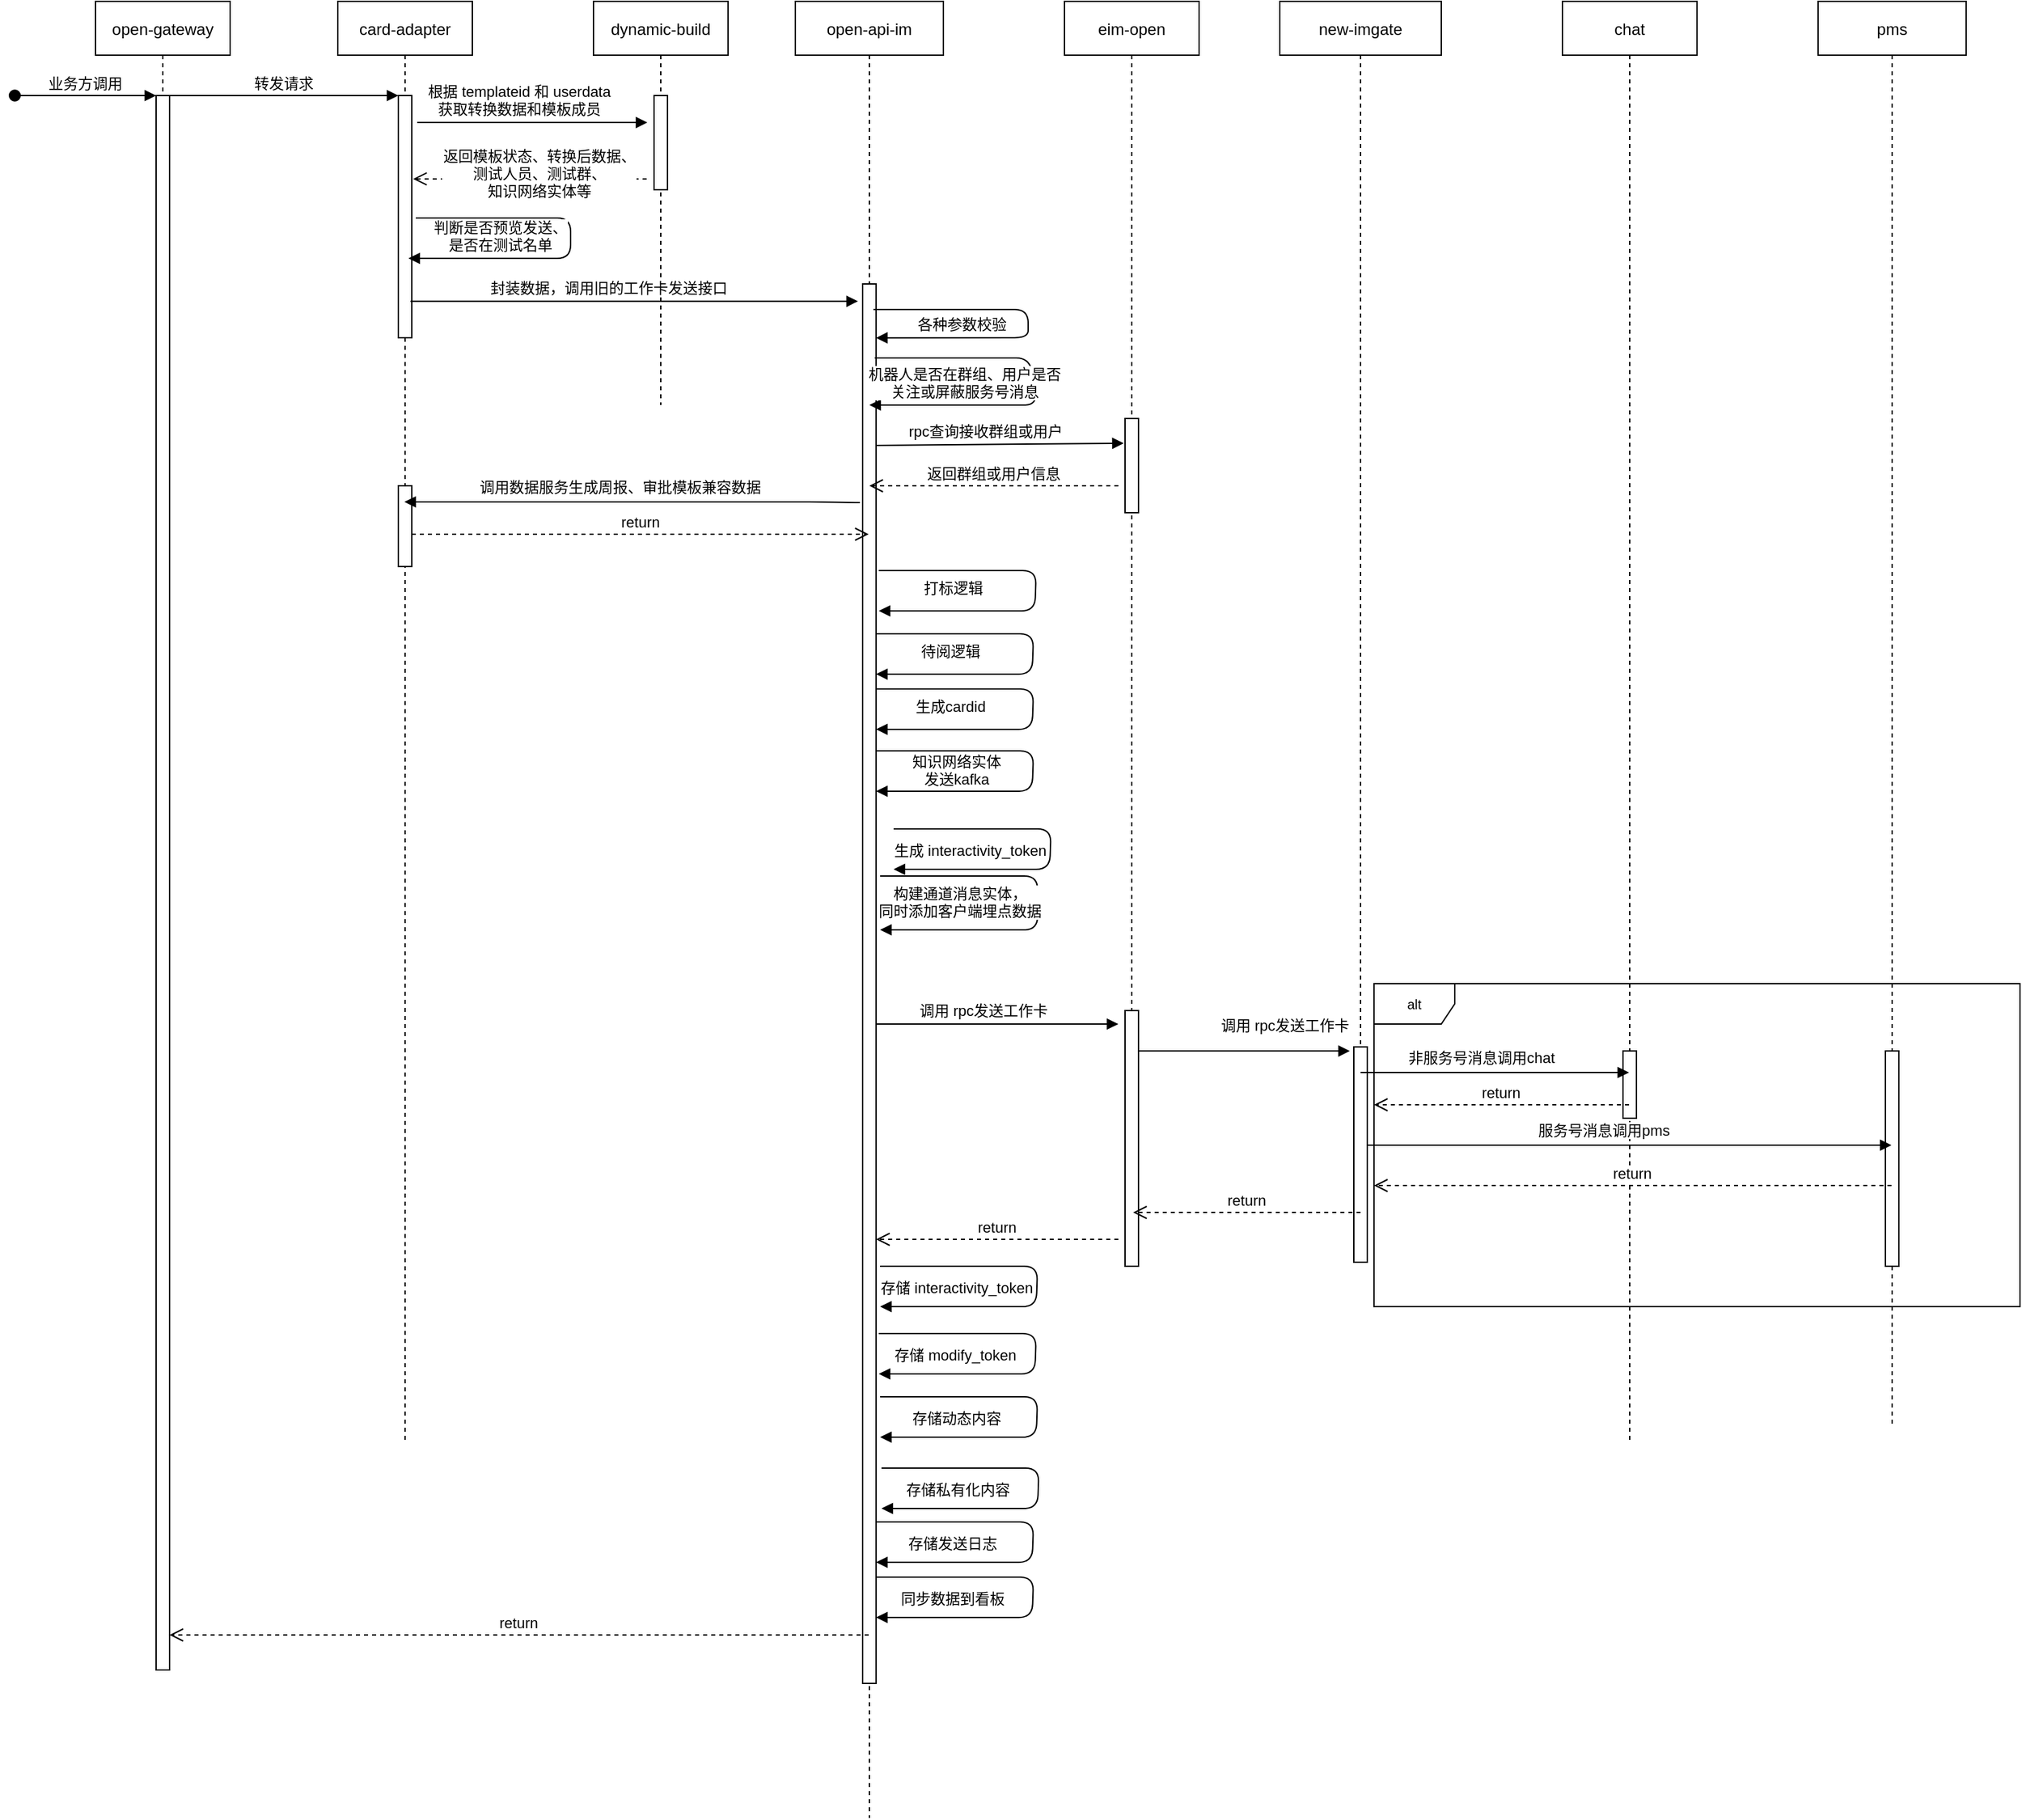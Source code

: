 <mxfile version="21.0.6" type="github"><diagram id="kgpKYQtTHZ0yAKxKKP6v" name="Page-1"><mxGraphModel dx="1674" dy="734" grid="1" gridSize="10" guides="1" tooltips="1" connect="1" arrows="1" fold="1" page="1" pageScale="1" pageWidth="850" pageHeight="1100" math="0" shadow="0"><root><mxCell id="0"/><mxCell id="1" parent="0"/><mxCell id="3nuBFxr9cyL0pnOWT2aG-1" value="open-gateway" style="shape=umlLifeline;perimeter=lifelinePerimeter;container=1;collapsible=0;recursiveResize=0;rounded=0;shadow=0;strokeWidth=1;" parent="1" vertex="1"><mxGeometry x="120" y="80" width="100" height="1240" as="geometry"/></mxCell><mxCell id="3nuBFxr9cyL0pnOWT2aG-2" value="" style="points=[];perimeter=orthogonalPerimeter;rounded=0;shadow=0;strokeWidth=1;" parent="3nuBFxr9cyL0pnOWT2aG-1" vertex="1"><mxGeometry x="45" y="70" width="10" height="1170" as="geometry"/></mxCell><mxCell id="3nuBFxr9cyL0pnOWT2aG-3" value="业务方调用" style="verticalAlign=bottom;startArrow=oval;endArrow=block;startSize=8;shadow=0;strokeWidth=1;" parent="3nuBFxr9cyL0pnOWT2aG-1" target="3nuBFxr9cyL0pnOWT2aG-2" edge="1"><mxGeometry relative="1" as="geometry"><mxPoint x="-60" y="70" as="sourcePoint"/></mxGeometry></mxCell><mxCell id="3nuBFxr9cyL0pnOWT2aG-5" value="card-adapter" style="shape=umlLifeline;perimeter=lifelinePerimeter;container=1;collapsible=0;recursiveResize=0;rounded=0;shadow=0;strokeWidth=1;" parent="1" vertex="1"><mxGeometry x="300" y="80" width="100" height="1070" as="geometry"/></mxCell><mxCell id="3nuBFxr9cyL0pnOWT2aG-6" value="" style="points=[];perimeter=orthogonalPerimeter;rounded=0;shadow=0;strokeWidth=1;" parent="3nuBFxr9cyL0pnOWT2aG-5" vertex="1"><mxGeometry x="45" y="70" width="10" height="180" as="geometry"/></mxCell><mxCell id="_-XLKiYhztIRVs0oLOAJ-56" value="" style="points=[];perimeter=orthogonalPerimeter;rounded=0;shadow=0;strokeWidth=1;" parent="3nuBFxr9cyL0pnOWT2aG-5" vertex="1"><mxGeometry x="45" y="360" width="10" height="60" as="geometry"/></mxCell><mxCell id="3nuBFxr9cyL0pnOWT2aG-8" value="转发请求" style="verticalAlign=bottom;endArrow=block;entryX=0;entryY=0;shadow=0;strokeWidth=1;" parent="1" source="3nuBFxr9cyL0pnOWT2aG-2" target="3nuBFxr9cyL0pnOWT2aG-6" edge="1"><mxGeometry relative="1" as="geometry"><mxPoint x="275" y="160" as="sourcePoint"/></mxGeometry></mxCell><mxCell id="3nuBFxr9cyL0pnOWT2aG-10" value="返回模板状态、转换后数据、&#10;测试人员、测试群、&#10;知识网络实体等" style="verticalAlign=bottom;endArrow=open;dashed=1;endSize=8;shadow=0;strokeWidth=1;entryX=1.1;entryY=0.356;entryDx=0;entryDy=0;entryPerimeter=0;" parent="1" edge="1"><mxGeometry x="-0.084" y="18" relative="1" as="geometry"><mxPoint x="356" y="211.96" as="targetPoint"/><mxPoint x="529.5" y="211.96" as="sourcePoint"/><Array as="points"><mxPoint x="460" y="212"/></Array><mxPoint as="offset"/></mxGeometry></mxCell><mxCell id="_-XLKiYhztIRVs0oLOAJ-1" value="dynamic-build" style="shape=umlLifeline;perimeter=lifelinePerimeter;container=1;collapsible=0;recursiveResize=0;rounded=0;shadow=0;strokeWidth=1;" parent="1" vertex="1"><mxGeometry x="490" y="80" width="100" height="300" as="geometry"/></mxCell><mxCell id="_-XLKiYhztIRVs0oLOAJ-2" value="" style="points=[];perimeter=orthogonalPerimeter;rounded=0;shadow=0;strokeWidth=1;" parent="_-XLKiYhztIRVs0oLOAJ-1" vertex="1"><mxGeometry x="45" y="70" width="10" height="70" as="geometry"/></mxCell><mxCell id="_-XLKiYhztIRVs0oLOAJ-14" value="判断是否预览发送、&#10;是否在测试名单" style="verticalAlign=bottom;endArrow=block;shadow=0;strokeWidth=1;" parent="_-XLKiYhztIRVs0oLOAJ-1" edge="1"><mxGeometry x="0.484" y="-1" relative="1" as="geometry"><mxPoint x="-132" y="161" as="sourcePoint"/><mxPoint x="-137.5" y="191" as="targetPoint"/><Array as="points"><mxPoint x="-17" y="161"/><mxPoint x="-17" y="191"/></Array><mxPoint as="offset"/></mxGeometry></mxCell><mxCell id="3nuBFxr9cyL0pnOWT2aG-9" value="根据 templateid 和 userdata&#10;获取转换数据和模板成员" style="verticalAlign=bottom;endArrow=block;shadow=0;strokeWidth=1;entryX=-0.5;entryY=0.286;entryDx=0;entryDy=0;entryPerimeter=0;" parent="1" target="_-XLKiYhztIRVs0oLOAJ-2" edge="1"><mxGeometry x="-0.113" y="1" relative="1" as="geometry"><mxPoint x="359" y="170" as="sourcePoint"/><mxPoint x="524" y="170" as="targetPoint"/><Array as="points"><mxPoint x="474" y="170"/></Array><mxPoint as="offset"/></mxGeometry></mxCell><mxCell id="_-XLKiYhztIRVs0oLOAJ-4" value="open-api-im" style="shape=umlLifeline;perimeter=lifelinePerimeter;container=1;collapsible=0;recursiveResize=0;rounded=0;shadow=0;strokeWidth=1;" parent="1" vertex="1"><mxGeometry x="640" y="80" width="110" height="1350" as="geometry"/></mxCell><mxCell id="_-XLKiYhztIRVs0oLOAJ-5" value="" style="points=[];perimeter=orthogonalPerimeter;rounded=0;shadow=0;strokeWidth=1;" parent="_-XLKiYhztIRVs0oLOAJ-4" vertex="1"><mxGeometry x="50" y="210" width="10" height="1040" as="geometry"/></mxCell><mxCell id="_-XLKiYhztIRVs0oLOAJ-27" value="rpc查询接收群组或用户" style="verticalAlign=bottom;endArrow=block;shadow=0;strokeWidth=1;exitX=1.1;exitY=0.546;exitDx=0;exitDy=0;exitPerimeter=0;entryX=-0.1;entryY=0.263;entryDx=0;entryDy=0;entryPerimeter=0;" parent="_-XLKiYhztIRVs0oLOAJ-4" target="_-XLKiYhztIRVs0oLOAJ-18" edge="1"><mxGeometry x="-0.113" y="1" relative="1" as="geometry"><mxPoint x="60" y="330.0" as="sourcePoint"/><mxPoint x="392.5" y="330.0" as="targetPoint"/><Array as="points"/><mxPoint as="offset"/></mxGeometry></mxCell><mxCell id="_-XLKiYhztIRVs0oLOAJ-15" value="封装数据，调用旧的工作卡发送接口" style="verticalAlign=bottom;endArrow=block;shadow=0;strokeWidth=1;exitX=1.1;exitY=0.546;exitDx=0;exitDy=0;exitPerimeter=0;" parent="1" edge="1"><mxGeometry x="-0.113" y="1" relative="1" as="geometry"><mxPoint x="354" y="302.88" as="sourcePoint"/><mxPoint x="686.5" y="302.88" as="targetPoint"/><Array as="points"/><mxPoint as="offset"/></mxGeometry></mxCell><mxCell id="_-XLKiYhztIRVs0oLOAJ-17" value="eim-open" style="shape=umlLifeline;perimeter=lifelinePerimeter;container=1;collapsible=0;recursiveResize=0;rounded=0;shadow=0;strokeWidth=1;" parent="1" vertex="1"><mxGeometry x="840" y="80" width="100" height="940" as="geometry"/></mxCell><mxCell id="_-XLKiYhztIRVs0oLOAJ-18" value="" style="points=[];perimeter=orthogonalPerimeter;rounded=0;shadow=0;strokeWidth=1;" parent="_-XLKiYhztIRVs0oLOAJ-17" vertex="1"><mxGeometry x="45" y="310" width="10" height="70" as="geometry"/></mxCell><mxCell id="_-XLKiYhztIRVs0oLOAJ-36" value="" style="points=[];perimeter=orthogonalPerimeter;rounded=0;shadow=0;strokeWidth=1;" parent="_-XLKiYhztIRVs0oLOAJ-17" vertex="1"><mxGeometry x="45" y="750" width="10" height="190" as="geometry"/></mxCell><mxCell id="_-XLKiYhztIRVs0oLOAJ-19" value="new-imgate" style="shape=umlLifeline;perimeter=lifelinePerimeter;container=1;collapsible=0;recursiveResize=0;rounded=0;shadow=0;strokeWidth=1;" parent="1" vertex="1"><mxGeometry x="1000" y="80" width="120" height="910" as="geometry"/></mxCell><mxCell id="_-XLKiYhztIRVs0oLOAJ-20" value="" style="points=[];perimeter=orthogonalPerimeter;rounded=0;shadow=0;strokeWidth=1;" parent="_-XLKiYhztIRVs0oLOAJ-19" vertex="1"><mxGeometry x="55" y="777" width="10" height="160" as="geometry"/></mxCell><mxCell id="_-XLKiYhztIRVs0oLOAJ-38" value="调用 rpc发送工作卡" style="verticalAlign=bottom;endArrow=block;shadow=0;strokeWidth=1;exitX=1.1;exitY=0.546;exitDx=0;exitDy=0;exitPerimeter=0;entryX=-0.3;entryY=0.019;entryDx=0;entryDy=0;entryPerimeter=0;" parent="_-XLKiYhztIRVs0oLOAJ-19" target="_-XLKiYhztIRVs0oLOAJ-20" edge="1"><mxGeometry x="0.389" y="10" relative="1" as="geometry"><mxPoint x="-105" y="780" as="sourcePoint"/><mxPoint x="50" y="780" as="targetPoint"/><Array as="points"/><mxPoint as="offset"/></mxGeometry></mxCell><mxCell id="_-XLKiYhztIRVs0oLOAJ-21" value="chat" style="shape=umlLifeline;perimeter=lifelinePerimeter;container=1;collapsible=0;recursiveResize=0;rounded=0;shadow=0;strokeWidth=1;" parent="1" vertex="1"><mxGeometry x="1210" y="80" width="100" height="1070" as="geometry"/></mxCell><mxCell id="_-XLKiYhztIRVs0oLOAJ-22" value="" style="points=[];perimeter=orthogonalPerimeter;rounded=0;shadow=0;strokeWidth=1;" parent="_-XLKiYhztIRVs0oLOAJ-21" vertex="1"><mxGeometry x="45" y="780" width="10" height="50" as="geometry"/></mxCell><mxCell id="_-XLKiYhztIRVs0oLOAJ-23" value="pms" style="shape=umlLifeline;perimeter=lifelinePerimeter;container=1;collapsible=0;recursiveResize=0;rounded=0;shadow=0;strokeWidth=1;" parent="1" vertex="1"><mxGeometry x="1400" y="80" width="110" height="1060" as="geometry"/></mxCell><mxCell id="_-XLKiYhztIRVs0oLOAJ-24" value="" style="points=[];perimeter=orthogonalPerimeter;rounded=0;shadow=0;strokeWidth=1;" parent="_-XLKiYhztIRVs0oLOAJ-23" vertex="1"><mxGeometry x="50" y="780" width="10" height="160" as="geometry"/></mxCell><mxCell id="_-XLKiYhztIRVs0oLOAJ-25" value="各种参数校验" style="verticalAlign=bottom;endArrow=block;shadow=0;strokeWidth=1;entryX=1;entryY=0.288;entryDx=0;entryDy=0;entryPerimeter=0;" parent="1" edge="1"><mxGeometry x="0.484" y="-1" relative="1" as="geometry"><mxPoint x="698" y="309" as="sourcePoint"/><mxPoint x="700" y="330.08" as="targetPoint"/><Array as="points"><mxPoint x="813" y="309"/><mxPoint x="813" y="330"/></Array><mxPoint as="offset"/></mxGeometry></mxCell><mxCell id="_-XLKiYhztIRVs0oLOAJ-26" value="机器人是否在群组、用户是否&#10;关注或屏蔽服务号消息" style="verticalAlign=bottom;endArrow=block;shadow=0;strokeWidth=1;" parent="1" target="_-XLKiYhztIRVs0oLOAJ-4" edge="1"><mxGeometry x="0.484" y="-1" relative="1" as="geometry"><mxPoint x="699" y="345" as="sourcePoint"/><mxPoint x="710" y="380" as="targetPoint"/><Array as="points"><mxPoint x="814" y="345"/><mxPoint x="820" y="380"/></Array><mxPoint as="offset"/></mxGeometry></mxCell><mxCell id="_-XLKiYhztIRVs0oLOAJ-28" value="返回群组或用户信息" style="verticalAlign=bottom;endArrow=open;dashed=1;endSize=8;exitX=0;exitY=0.95;shadow=0;strokeWidth=1;" parent="1" target="_-XLKiYhztIRVs0oLOAJ-4" edge="1"><mxGeometry relative="1" as="geometry"><mxPoint x="710" y="440" as="targetPoint"/><mxPoint x="880" y="440" as="sourcePoint"/></mxGeometry></mxCell><mxCell id="_-XLKiYhztIRVs0oLOAJ-30" value="生成cardid" style="verticalAlign=bottom;endArrow=block;shadow=0;strokeWidth=1;" parent="1" edge="1"><mxGeometry x="0.576" y="-8" relative="1" as="geometry"><mxPoint x="700" y="591" as="sourcePoint"/><mxPoint x="700" y="621" as="targetPoint"/><Array as="points"><mxPoint x="817" y="591"/><mxPoint x="816" y="621"/></Array><mxPoint as="offset"/></mxGeometry></mxCell><mxCell id="_-XLKiYhztIRVs0oLOAJ-31" value="知识网络实体&#10;发送kafka" style="verticalAlign=bottom;endArrow=block;shadow=0;strokeWidth=1;" parent="1" edge="1"><mxGeometry x="0.544" relative="1" as="geometry"><mxPoint x="700" y="637" as="sourcePoint"/><mxPoint x="700" y="667" as="targetPoint"/><Array as="points"><mxPoint x="817" y="637"/><mxPoint x="816" y="667"/></Array><mxPoint as="offset"/></mxGeometry></mxCell><mxCell id="_-XLKiYhztIRVs0oLOAJ-32" value="打标逻辑" style="verticalAlign=bottom;endArrow=block;shadow=0;strokeWidth=1;" parent="1" edge="1"><mxGeometry x="0.576" y="-8" relative="1" as="geometry"><mxPoint x="702" y="503" as="sourcePoint"/><mxPoint x="702" y="533" as="targetPoint"/><Array as="points"><mxPoint x="819" y="503"/><mxPoint x="818" y="533"/></Array><mxPoint as="offset"/></mxGeometry></mxCell><mxCell id="_-XLKiYhztIRVs0oLOAJ-33" value="待阅逻辑" style="verticalAlign=bottom;endArrow=block;shadow=0;strokeWidth=1;" parent="1" edge="1"><mxGeometry x="0.576" y="-8" relative="1" as="geometry"><mxPoint x="700" y="550" as="sourcePoint"/><mxPoint x="700" y="580" as="targetPoint"/><Array as="points"><mxPoint x="817" y="550"/><mxPoint x="816" y="580"/></Array><mxPoint as="offset"/></mxGeometry></mxCell><mxCell id="_-XLKiYhztIRVs0oLOAJ-34" value="存储 interactivity_token" style="verticalAlign=bottom;endArrow=block;shadow=0;strokeWidth=1;" parent="1" edge="1"><mxGeometry x="0.567" y="-5" relative="1" as="geometry"><mxPoint x="703" y="1020" as="sourcePoint"/><mxPoint x="703" y="1050" as="targetPoint"/><Array as="points"><mxPoint x="820" y="1020"/><mxPoint x="819" y="1050"/></Array><mxPoint as="offset"/></mxGeometry></mxCell><mxCell id="_-XLKiYhztIRVs0oLOAJ-35" value="构建通道消息实体，&#10;同时添加客户端埋点数据" style="verticalAlign=bottom;endArrow=block;shadow=0;strokeWidth=1;" parent="1" edge="1"><mxGeometry x="0.567" y="-5" relative="1" as="geometry"><mxPoint x="703" y="730" as="sourcePoint"/><mxPoint x="703" y="770" as="targetPoint"/><Array as="points"><mxPoint x="820" y="730"/><mxPoint x="820" y="770"/></Array><mxPoint as="offset"/></mxGeometry></mxCell><mxCell id="_-XLKiYhztIRVs0oLOAJ-37" value="调用 rpc发送工作卡" style="verticalAlign=bottom;endArrow=block;shadow=0;strokeWidth=1;exitX=1.1;exitY=0.546;exitDx=0;exitDy=0;exitPerimeter=0;" parent="1" edge="1"><mxGeometry x="-0.113" y="1" relative="1" as="geometry"><mxPoint x="700" y="840.0" as="sourcePoint"/><mxPoint x="880" y="840" as="targetPoint"/><Array as="points"/><mxPoint as="offset"/></mxGeometry></mxCell><mxCell id="_-XLKiYhztIRVs0oLOAJ-40" value="alt" style="shape=umlFrame;whiteSpace=wrap;html=1;fontSize=10;" parent="1" vertex="1"><mxGeometry x="1070" y="810" width="480" height="240" as="geometry"/></mxCell><mxCell id="_-XLKiYhztIRVs0oLOAJ-41" value="非服务号消息调用chat" style="verticalAlign=bottom;endArrow=block;shadow=0;strokeWidth=1;exitX=1.1;exitY=0.546;exitDx=0;exitDy=0;exitPerimeter=0;" parent="1" edge="1"><mxGeometry x="-0.098" y="2" relative="1" as="geometry"><mxPoint x="1060" y="876" as="sourcePoint"/><mxPoint x="1259.5" y="876" as="targetPoint"/><Array as="points"/><mxPoint as="offset"/></mxGeometry></mxCell><mxCell id="_-XLKiYhztIRVs0oLOAJ-44" value="return" style="verticalAlign=bottom;endArrow=open;dashed=1;endSize=8;shadow=0;strokeWidth=1;" parent="1" source="_-XLKiYhztIRVs0oLOAJ-21" edge="1"><mxGeometry relative="1" as="geometry"><mxPoint x="1070" y="900" as="targetPoint"/><mxPoint x="1240" y="900" as="sourcePoint"/></mxGeometry></mxCell><mxCell id="_-XLKiYhztIRVs0oLOAJ-42" value="服务号消息调用pms" style="verticalAlign=bottom;endArrow=block;shadow=0;strokeWidth=1;exitX=1.1;exitY=0.546;exitDx=0;exitDy=0;exitPerimeter=0;" parent="1" target="_-XLKiYhztIRVs0oLOAJ-23" edge="1"><mxGeometry x="-0.098" y="2" relative="1" as="geometry"><mxPoint x="1065.5" y="930" as="sourcePoint"/><mxPoint x="1265" y="930" as="targetPoint"/><Array as="points"><mxPoint x="1350" y="930"/></Array><mxPoint as="offset"/></mxGeometry></mxCell><mxCell id="_-XLKiYhztIRVs0oLOAJ-45" value="return" style="verticalAlign=bottom;endArrow=open;dashed=1;endSize=8;shadow=0;strokeWidth=1;" parent="1" source="_-XLKiYhztIRVs0oLOAJ-23" edge="1"><mxGeometry relative="1" as="geometry"><mxPoint x="1070" y="960" as="targetPoint"/><mxPoint x="1259.5" y="960" as="sourcePoint"/></mxGeometry></mxCell><mxCell id="_-XLKiYhztIRVs0oLOAJ-46" value="return" style="verticalAlign=bottom;endArrow=open;dashed=1;endSize=8;shadow=0;strokeWidth=1;exitX=0.5;exitY=0.769;exitDx=0;exitDy=0;exitPerimeter=0;" parent="1" source="_-XLKiYhztIRVs0oLOAJ-20" edge="1"><mxGeometry relative="1" as="geometry"><mxPoint x="891" y="980" as="targetPoint"/><mxPoint x="1050" y="980" as="sourcePoint"/></mxGeometry></mxCell><mxCell id="_-XLKiYhztIRVs0oLOAJ-47" value="return" style="verticalAlign=bottom;endArrow=open;dashed=1;endSize=8;shadow=0;strokeWidth=1;" parent="1" edge="1"><mxGeometry relative="1" as="geometry"><mxPoint x="700" y="1000" as="targetPoint"/><mxPoint x="880" y="1000" as="sourcePoint"/></mxGeometry></mxCell><mxCell id="_-XLKiYhztIRVs0oLOAJ-48" value="生成 interactivity_token" style="verticalAlign=bottom;endArrow=block;shadow=0;strokeWidth=1;" parent="1" edge="1"><mxGeometry x="0.567" y="-5" relative="1" as="geometry"><mxPoint x="713" y="695" as="sourcePoint"/><mxPoint x="713" y="725" as="targetPoint"/><Array as="points"><mxPoint x="830" y="695"/><mxPoint x="829" y="725"/></Array><mxPoint as="offset"/></mxGeometry></mxCell><mxCell id="_-XLKiYhztIRVs0oLOAJ-49" value="存储动态内容" style="verticalAlign=bottom;endArrow=block;shadow=0;strokeWidth=1;" parent="1" edge="1"><mxGeometry x="0.567" y="-5" relative="1" as="geometry"><mxPoint x="703" y="1117" as="sourcePoint"/><mxPoint x="703" y="1147" as="targetPoint"/><Array as="points"><mxPoint x="820" y="1117"/><mxPoint x="819" y="1147"/></Array><mxPoint as="offset"/></mxGeometry></mxCell><mxCell id="_-XLKiYhztIRVs0oLOAJ-51" value="存储 modify_token" style="verticalAlign=bottom;endArrow=block;shadow=0;strokeWidth=1;" parent="1" edge="1"><mxGeometry x="0.567" y="-5" relative="1" as="geometry"><mxPoint x="702" y="1070" as="sourcePoint"/><mxPoint x="702" y="1100" as="targetPoint"/><Array as="points"><mxPoint x="819" y="1070"/><mxPoint x="818" y="1100"/></Array><mxPoint as="offset"/></mxGeometry></mxCell><mxCell id="_-XLKiYhztIRVs0oLOAJ-52" value="存储发送日志" style="verticalAlign=bottom;endArrow=block;shadow=0;strokeWidth=1;" parent="1" edge="1"><mxGeometry x="0.567" y="-5" relative="1" as="geometry"><mxPoint x="700" y="1210" as="sourcePoint"/><mxPoint x="700" y="1240" as="targetPoint"/><Array as="points"><mxPoint x="817" y="1210"/><mxPoint x="816" y="1240"/></Array><mxPoint as="offset"/></mxGeometry></mxCell><mxCell id="_-XLKiYhztIRVs0oLOAJ-53" value="存储私有化内容" style="verticalAlign=bottom;endArrow=block;shadow=0;strokeWidth=1;" parent="1" edge="1"><mxGeometry x="0.567" y="-5" relative="1" as="geometry"><mxPoint x="704" y="1170" as="sourcePoint"/><mxPoint x="704" y="1200" as="targetPoint"/><Array as="points"><mxPoint x="821" y="1170"/><mxPoint x="820" y="1200"/></Array><mxPoint as="offset"/></mxGeometry></mxCell><mxCell id="_-XLKiYhztIRVs0oLOAJ-54" value="同步数据到看板" style="verticalAlign=bottom;endArrow=block;shadow=0;strokeWidth=1;" parent="1" edge="1"><mxGeometry x="0.567" y="-5" relative="1" as="geometry"><mxPoint x="700" y="1251" as="sourcePoint"/><mxPoint x="700" y="1281" as="targetPoint"/><Array as="points"><mxPoint x="817" y="1251"/><mxPoint x="816" y="1281"/></Array><mxPoint as="offset"/></mxGeometry></mxCell><mxCell id="3nuBFxr9cyL0pnOWT2aG-7" value="return" style="verticalAlign=bottom;endArrow=open;dashed=1;endSize=8;shadow=0;strokeWidth=1;" parent="1" edge="1"><mxGeometry relative="1" as="geometry"><mxPoint x="175" y="1294" as="targetPoint"/><mxPoint x="694.5" y="1294" as="sourcePoint"/></mxGeometry></mxCell><mxCell id="_-XLKiYhztIRVs0oLOAJ-29" value="调用数据服务生成周报、审批模板兼容数据" style="verticalAlign=bottom;endArrow=block;shadow=0;strokeWidth=1;exitX=-0.2;exitY=0.164;exitDx=0;exitDy=0;exitPerimeter=0;" parent="1" edge="1"><mxGeometry x="0.052" y="-2" relative="1" as="geometry"><mxPoint x="688" y="452.56" as="sourcePoint"/><mxPoint x="349.5" y="452" as="targetPoint"/><Array as="points"><mxPoint x="660" y="452"/><mxPoint x="640" y="452"/></Array><mxPoint as="offset"/></mxGeometry></mxCell><mxCell id="_-XLKiYhztIRVs0oLOAJ-57" value="return" style="verticalAlign=bottom;endArrow=open;dashed=1;endSize=8;shadow=0;strokeWidth=1;exitX=1;exitY=0.6;exitDx=0;exitDy=0;exitPerimeter=0;" parent="1" source="_-XLKiYhztIRVs0oLOAJ-56" target="_-XLKiYhztIRVs0oLOAJ-4" edge="1"><mxGeometry relative="1" as="geometry"><mxPoint x="500" y="730" as="targetPoint"/><mxPoint x="420" y="690" as="sourcePoint"/></mxGeometry></mxCell></root></mxGraphModel></diagram></mxfile>